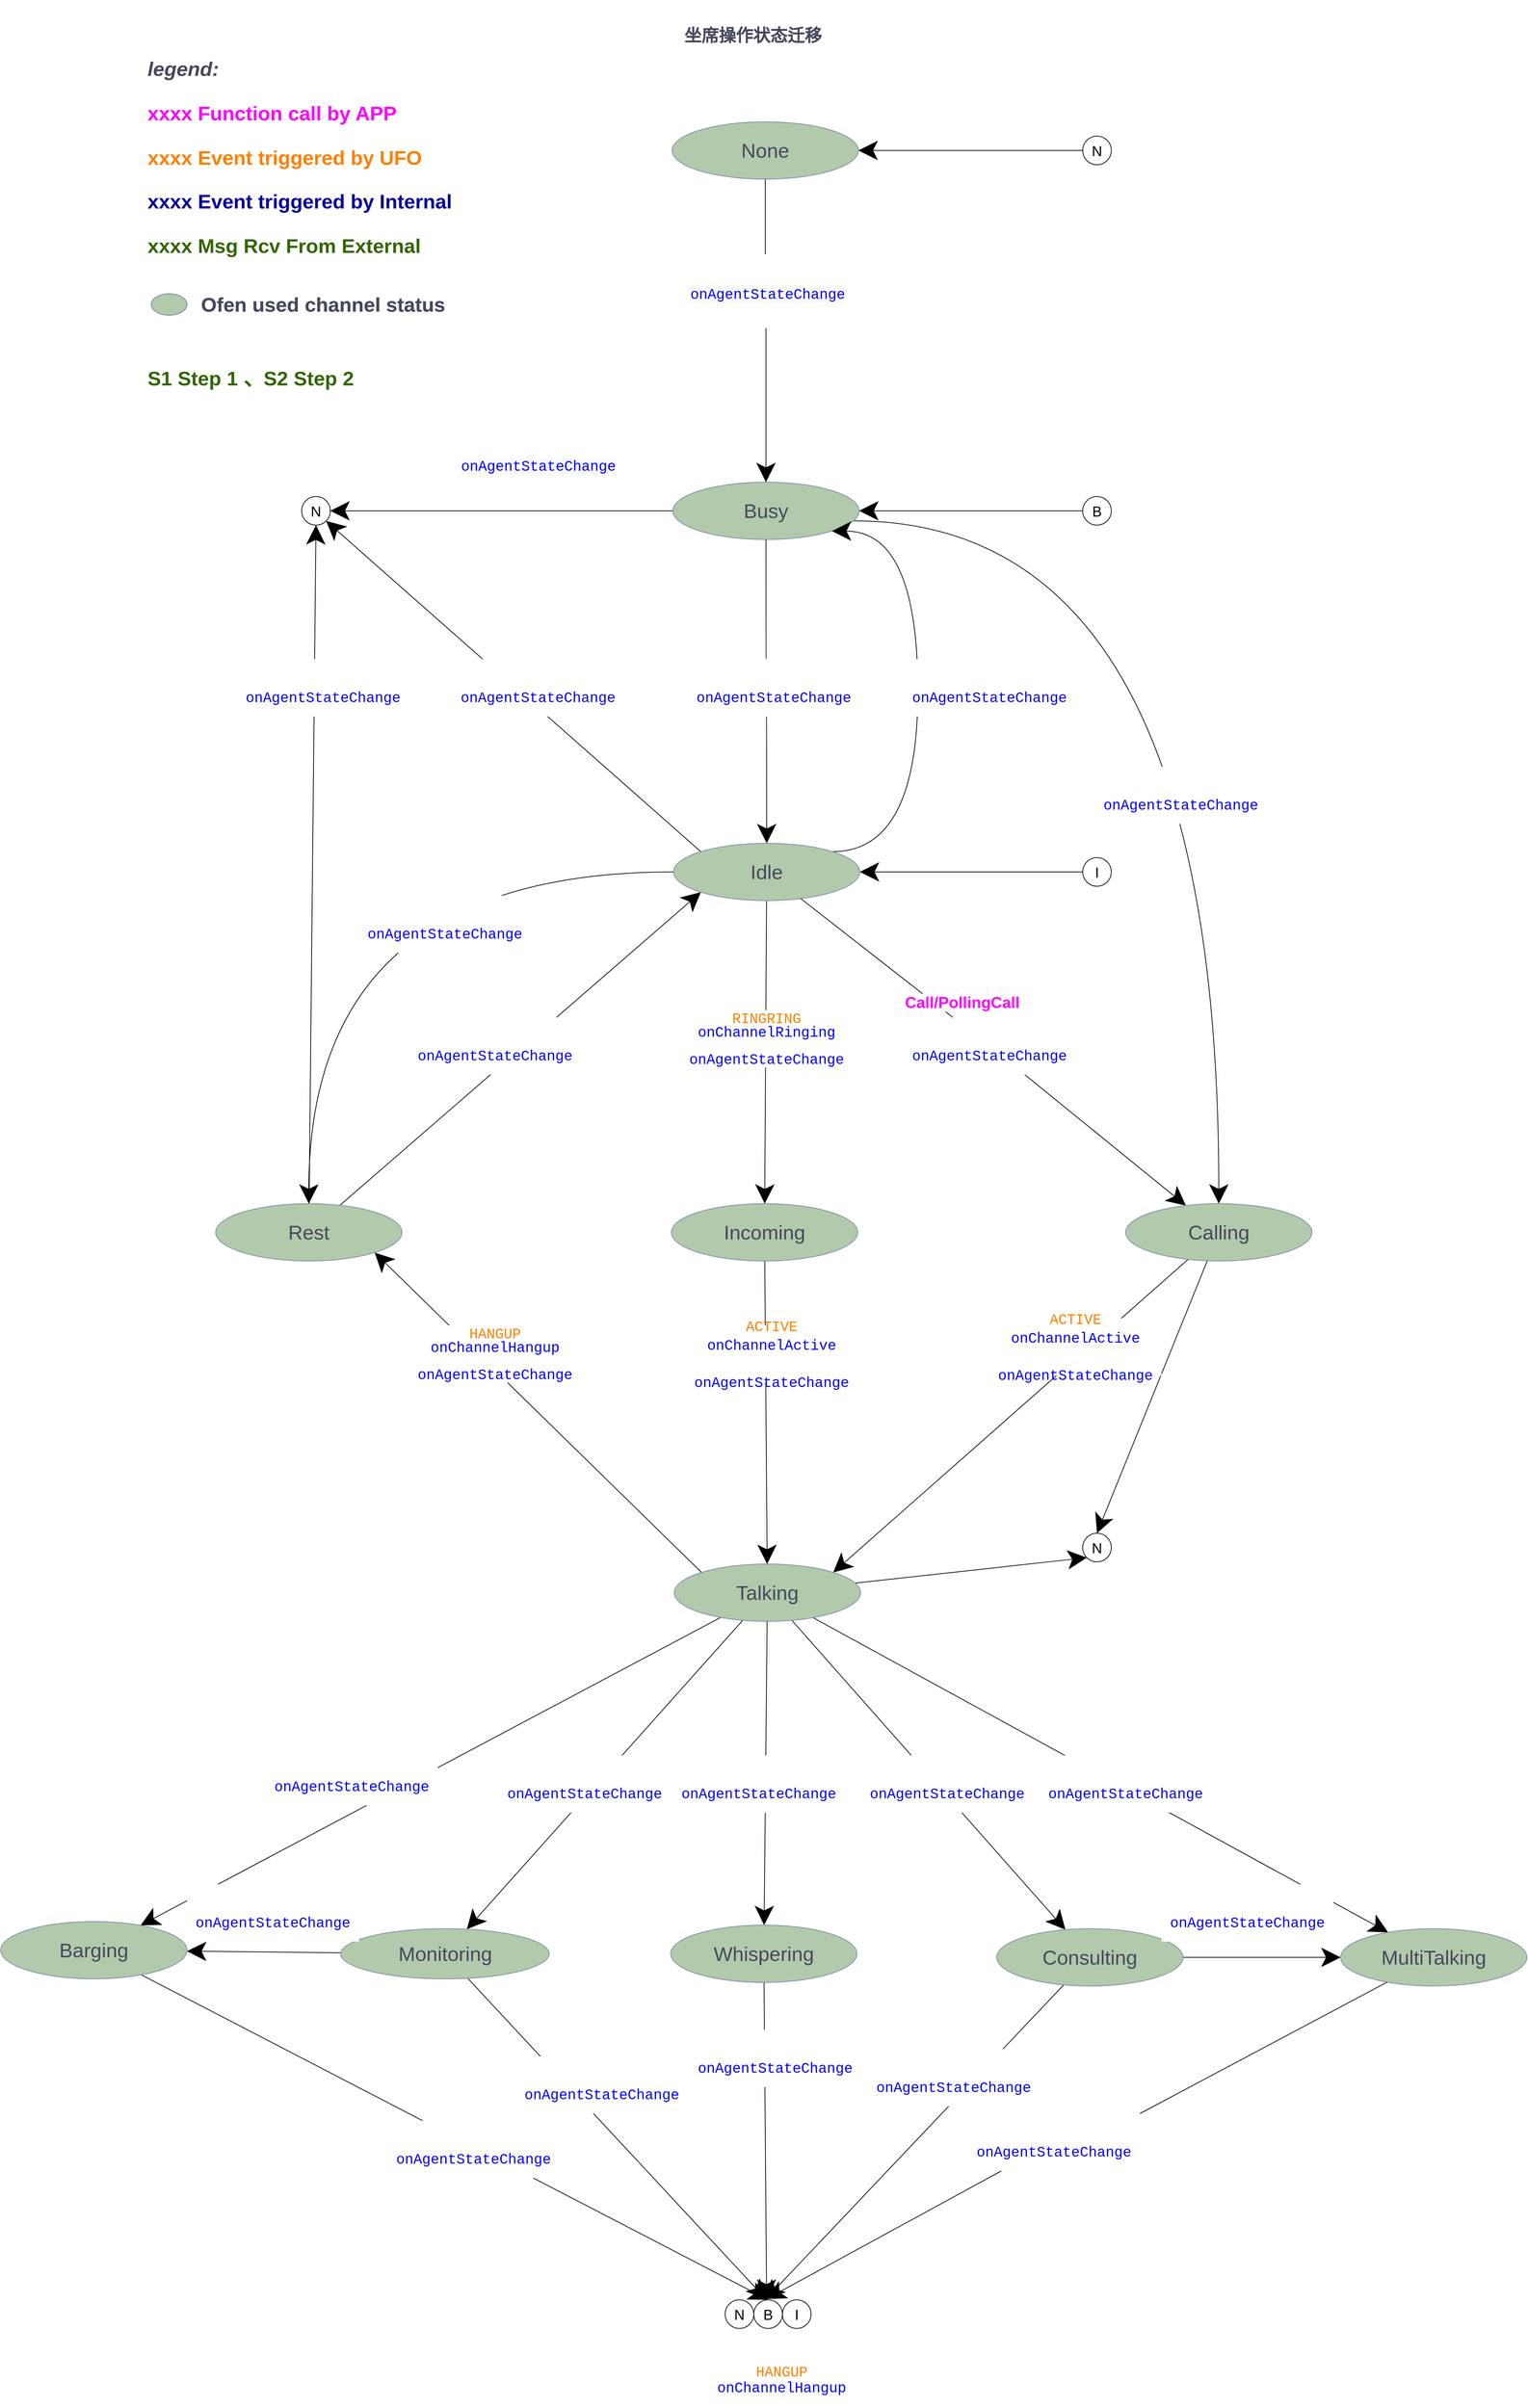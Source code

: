 <mxfile version="16.2.6" type="github">
  <diagram id="w_AIIrhfpoO35vBkycTq" name="第 1 页">
    <mxGraphModel dx="2858" dy="1023" grid="1" gridSize="10" guides="1" tooltips="1" connect="1" arrows="1" fold="1" page="1" pageScale="1" pageWidth="827" pageHeight="1169" math="0" shadow="0">
      <root>
        <mxCell id="0" />
        <mxCell id="1" parent="0" />
        <mxCell id="dQ7_-L5XWVC0MtfEueZ6-1" value="&lt;h1 style=&quot;font-size: 28px&quot;&gt;&lt;font style=&quot;font-size: 28px&quot;&gt;&lt;br&gt;&lt;/font&gt;&lt;/h1&gt;&lt;p style=&quot;font-size: 28px&quot;&gt;&lt;font style=&quot;font-size: 28px&quot;&gt;&lt;b&gt;&lt;i&gt;legend:&lt;/i&gt;&lt;/b&gt;&lt;/font&gt;&lt;/p&gt;&lt;p style=&quot;font-size: 28px&quot;&gt;&lt;font color=&quot;#ff00ff&quot; style=&quot;font-size: 28px&quot;&gt;&lt;b&gt;xxxx Function call by APP&lt;/b&gt;&lt;/font&gt;&lt;/p&gt;&lt;p style=&quot;font-size: 28px&quot;&gt;&lt;font style=&quot;font-size: 28px&quot;&gt;&lt;b style=&quot;color: rgb(255 , 128 , 0)&quot;&gt;xxxx Event triggered&amp;nbsp;by UFO&lt;/b&gt;&lt;font color=&quot;#ff00ff&quot; style=&quot;font-size: 28px&quot;&gt;&lt;b&gt;&lt;br&gt;&lt;/b&gt;&lt;/font&gt;&lt;/font&gt;&lt;/p&gt;&lt;p style=&quot;font-size: 28px&quot;&gt;&lt;b&gt;&lt;font style=&quot;font-size: 28px&quot;&gt;&lt;font color=&quot;#000099&quot; style=&quot;font-size: 28px&quot;&gt;xxxx Event triggered&amp;nbsp;by Internal&lt;/font&gt;&lt;font color=&quot;#ff00ff&quot; style=&quot;font-size: 28px&quot;&gt;&lt;br&gt;&lt;/font&gt;&lt;/font&gt;&lt;/b&gt;&lt;/p&gt;&lt;p style=&quot;font-size: 28px&quot;&gt;&lt;font color=&quot;#336600&quot; style=&quot;font-size: 28px&quot;&gt;&lt;b&gt;xxxx Msg Rcv From External&lt;/b&gt;&lt;/font&gt;&lt;/p&gt;&lt;p style=&quot;font-size: 28px&quot;&gt;&lt;font color=&quot;#336600&quot; style=&quot;font-size: 28px&quot;&gt;&lt;b&gt;&lt;br&gt;&lt;/b&gt;&lt;/font&gt;&lt;/p&gt;&lt;p style=&quot;font-size: 28px&quot;&gt;&lt;font color=&quot;#336600&quot; style=&quot;font-size: 28px&quot;&gt;&lt;b&gt;&lt;br&gt;&lt;/b&gt;&lt;/font&gt;&lt;/p&gt;&lt;p style=&quot;font-size: 28px&quot;&gt;&lt;font color=&quot;#336600&quot; style=&quot;font-size: 28px&quot;&gt;&lt;b&gt;S1 Step 1 、S2 Step 2&lt;/b&gt;&lt;/font&gt;&lt;/p&gt;&lt;p style=&quot;font-size: 28px&quot;&gt;&lt;font style=&quot;font-size: 28px&quot;&gt;&lt;br&gt;&lt;/font&gt;&lt;/p&gt;&lt;p style=&quot;font-size: 28px&quot;&gt;&lt;font color=&quot;#ff8000&quot; style=&quot;font-size: 28px&quot;&gt;&lt;br&gt;&lt;/font&gt;&lt;/p&gt;&lt;p style=&quot;font-size: 28px&quot;&gt;&lt;font color=&quot;#ff8000&quot; style=&quot;font-size: 28px&quot;&gt;&lt;br&gt;&lt;/font&gt;&lt;/p&gt;&lt;p style=&quot;font-size: 28px&quot;&gt;&lt;br&gt;&lt;/p&gt;" style="text;html=1;strokeColor=none;fillColor=none;spacing=5;spacingTop=-20;whiteSpace=wrap;overflow=hidden;rounded=0;fontColor=#46495D;" parent="1" vertex="1">
          <mxGeometry x="-500" y="20" width="661" height="560" as="geometry" />
        </mxCell>
        <mxCell id="dQ7_-L5XWVC0MtfEueZ6-2" value="&lt;font size=&quot;1&quot;&gt;&lt;b style=&quot;font-size: 28px&quot;&gt;Ofen used channel status&lt;/b&gt;&lt;/font&gt;" style="text;html=1;align=center;verticalAlign=middle;whiteSpace=wrap;rounded=0;strokeWidth=5;fontColor=#46495D;" parent="1" vertex="1">
          <mxGeometry x="-450" y="420" width="400" height="30" as="geometry" />
        </mxCell>
        <mxCell id="dQ7_-L5XWVC0MtfEueZ6-3" value="" style="ellipse;whiteSpace=wrap;html=1;fillColor=#B2C9AB;strokeColor=#788AA3;strokeWidth=1;fontColor=#46495D;" parent="1" vertex="1">
          <mxGeometry x="-490" y="420" width="50" height="30" as="geometry" />
        </mxCell>
        <mxCell id="zJMsMLb247lZ4SUorlam-60" style="edgeStyle=orthogonalEdgeStyle;curved=1;rounded=0;orthogonalLoop=1;jettySize=auto;html=1;endSize=24;" edge="1" parent="1" source="dQ7_-L5XWVC0MtfEueZ6-5" target="dQ7_-L5XWVC0MtfEueZ6-55">
          <mxGeometry relative="1" as="geometry" />
        </mxCell>
        <mxCell id="zJMsMLb247lZ4SUorlam-193" style="rounded=0;orthogonalLoop=1;jettySize=auto;html=1;fontColor=#FF8000;endSize=24;" edge="1" parent="1" source="dQ7_-L5XWVC0MtfEueZ6-5" target="zJMsMLb247lZ4SUorlam-194">
          <mxGeometry relative="1" as="geometry">
            <mxPoint x="-10" y="700" as="targetPoint" />
          </mxGeometry>
        </mxCell>
        <mxCell id="zJMsMLb247lZ4SUorlam-209" style="edgeStyle=orthogonalEdgeStyle;curved=1;rounded=0;orthogonalLoop=1;jettySize=auto;html=1;entryX=0.5;entryY=0;entryDx=0;entryDy=0;fontColor=#FF8000;endSize=24;exitX=0.97;exitY=0.675;exitDx=0;exitDy=0;exitPerimeter=0;" edge="1" parent="1" source="dQ7_-L5XWVC0MtfEueZ6-5" target="zJMsMLb247lZ4SUorlam-85">
          <mxGeometry relative="1" as="geometry">
            <mxPoint x="490" y="740" as="sourcePoint" />
          </mxGeometry>
        </mxCell>
        <mxCell id="dQ7_-L5XWVC0MtfEueZ6-5" value="&lt;span style=&quot;font-size: 28px&quot;&gt;Busy&lt;/span&gt;" style="ellipse;whiteSpace=wrap;html=1;fillColor=#B2C9AB;strokeColor=#788AA3;fontColor=#46495D;" parent="1" vertex="1">
          <mxGeometry x="238" y="683" width="260" height="80" as="geometry" />
        </mxCell>
        <mxCell id="dQ7_-L5XWVC0MtfEueZ6-19" value="&lt;h1&gt;坐席操作状态迁移&lt;/h1&gt;&lt;p style=&quot;font-size: 20px&quot;&gt;&lt;br&gt;&lt;/p&gt;&lt;p style=&quot;font-size: 20px&quot;&gt;&lt;br&gt;&lt;/p&gt;&lt;p&gt;&lt;font color=&quot;#ff8000&quot;&gt;&lt;br&gt;&lt;/font&gt;&lt;/p&gt;&lt;p&gt;&lt;font color=&quot;#ff8000&quot;&gt;&lt;br&gt;&lt;/font&gt;&lt;/p&gt;&lt;p&gt;&lt;br&gt;&lt;/p&gt;" style="text;html=1;strokeColor=none;fillColor=none;spacing=5;spacingTop=-20;whiteSpace=wrap;overflow=hidden;rounded=0;fontColor=#46495D;" parent="1" vertex="1">
          <mxGeometry x="249" y="40" width="250" height="60" as="geometry" />
        </mxCell>
        <mxCell id="dQ7_-L5XWVC0MtfEueZ6-20" value="&lt;font size=&quot;1&quot;&gt;&lt;b style=&quot;font-size: 28px&quot;&gt;Ofen used channel status&lt;/b&gt;&lt;/font&gt;" style="text;html=1;align=center;verticalAlign=middle;whiteSpace=wrap;rounded=0;strokeWidth=5;fontColor=#46495D;" parent="1" vertex="1">
          <mxGeometry x="-450" y="420" width="400" height="30" as="geometry" />
        </mxCell>
        <mxCell id="dQ7_-L5XWVC0MtfEueZ6-21" value="" style="ellipse;whiteSpace=wrap;html=1;fillColor=#B2C9AB;strokeColor=#788AA3;strokeWidth=1;fontColor=#46495D;" parent="1" vertex="1">
          <mxGeometry x="-490" y="420" width="50" height="30" as="geometry" />
        </mxCell>
        <mxCell id="zJMsMLb247lZ4SUorlam-61" style="edgeStyle=orthogonalEdgeStyle;curved=1;rounded=0;orthogonalLoop=1;jettySize=auto;html=1;endSize=24;" edge="1" parent="1" source="dQ7_-L5XWVC0MtfEueZ6-55" target="dQ7_-L5XWVC0MtfEueZ6-64">
          <mxGeometry relative="1" as="geometry" />
        </mxCell>
        <mxCell id="zJMsMLb247lZ4SUorlam-86" value="" style="edgeStyle=none;rounded=0;orthogonalLoop=1;jettySize=auto;html=1;fontColor=#FF8000;endSize=24;startArrow=none;" edge="1" parent="1" source="zJMsMLb247lZ4SUorlam-160" target="zJMsMLb247lZ4SUorlam-85">
          <mxGeometry relative="1" as="geometry" />
        </mxCell>
        <mxCell id="zJMsMLb247lZ4SUorlam-90" value="" style="edgeStyle=none;rounded=0;orthogonalLoop=1;jettySize=auto;html=1;fontColor=#FF8000;endSize=24;" edge="1" parent="1" source="dQ7_-L5XWVC0MtfEueZ6-55" target="zJMsMLb247lZ4SUorlam-89">
          <mxGeometry relative="1" as="geometry" />
        </mxCell>
        <mxCell id="zJMsMLb247lZ4SUorlam-197" style="rounded=0;orthogonalLoop=1;jettySize=auto;html=1;fontColor=#FF8000;endSize=24;exitX=0;exitY=0;exitDx=0;exitDy=0;entryX=1;entryY=1;entryDx=0;entryDy=0;" edge="1" parent="1" source="dQ7_-L5XWVC0MtfEueZ6-55" target="zJMsMLb247lZ4SUorlam-194">
          <mxGeometry relative="1" as="geometry">
            <mxPoint x="180" y="970" as="targetPoint" />
          </mxGeometry>
        </mxCell>
        <mxCell id="zJMsMLb247lZ4SUorlam-207" style="edgeStyle=orthogonalEdgeStyle;rounded=0;orthogonalLoop=1;jettySize=auto;html=1;entryX=1;entryY=1;entryDx=0;entryDy=0;fontColor=#FF8000;endSize=24;curved=1;exitX=1;exitY=0;exitDx=0;exitDy=0;" edge="1" parent="1" source="dQ7_-L5XWVC0MtfEueZ6-55" target="dQ7_-L5XWVC0MtfEueZ6-5">
          <mxGeometry relative="1" as="geometry">
            <Array as="points">
              <mxPoint x="580" y="1199" />
              <mxPoint x="580" y="751" />
            </Array>
          </mxGeometry>
        </mxCell>
        <mxCell id="dQ7_-L5XWVC0MtfEueZ6-55" value="&lt;span style=&quot;font-size: 28px&quot;&gt;Idle&lt;/span&gt;" style="ellipse;whiteSpace=wrap;html=1;fillColor=#B2C9AB;strokeColor=#788AA3;fontColor=#46495D;" parent="1" vertex="1">
          <mxGeometry x="239" y="1187" width="260" height="80" as="geometry" />
        </mxCell>
        <mxCell id="zJMsMLb247lZ4SUorlam-55" style="rounded=0;orthogonalLoop=1;jettySize=auto;html=1;entryX=0;entryY=1;entryDx=0;entryDy=0;endSize=24;" edge="1" parent="1" source="dQ7_-L5XWVC0MtfEueZ6-64" target="dQ7_-L5XWVC0MtfEueZ6-55">
          <mxGeometry relative="1" as="geometry" />
        </mxCell>
        <mxCell id="zJMsMLb247lZ4SUorlam-198" style="edgeStyle=none;rounded=0;orthogonalLoop=1;jettySize=auto;html=1;entryX=0.5;entryY=1;entryDx=0;entryDy=0;fontColor=#FF8000;endSize=24;" edge="1" parent="1" source="dQ7_-L5XWVC0MtfEueZ6-64" target="zJMsMLb247lZ4SUorlam-194">
          <mxGeometry relative="1" as="geometry" />
        </mxCell>
        <mxCell id="dQ7_-L5XWVC0MtfEueZ6-64" value="&lt;span style=&quot;font-size: 28px&quot;&gt;Rest&lt;/span&gt;" style="ellipse;whiteSpace=wrap;html=1;fillColor=#B2C9AB;strokeColor=#788AA3;fontColor=#46495D;" parent="1" vertex="1">
          <mxGeometry x="-400" y="1690" width="260" height="80" as="geometry" />
        </mxCell>
        <mxCell id="zJMsMLb247lZ4SUorlam-48" style="edgeStyle=orthogonalEdgeStyle;rounded=0;orthogonalLoop=1;jettySize=auto;html=1;entryX=0.5;entryY=0;entryDx=0;entryDy=0;endSize=24;" edge="1" parent="1" source="zJMsMLb247lZ4SUorlam-47" target="dQ7_-L5XWVC0MtfEueZ6-5">
          <mxGeometry relative="1" as="geometry" />
        </mxCell>
        <mxCell id="zJMsMLb247lZ4SUorlam-47" value="&lt;span style=&quot;font-size: 28px&quot;&gt;None&lt;/span&gt;" style="ellipse;whiteSpace=wrap;html=1;fillColor=#B2C9AB;strokeColor=#788AA3;fontColor=#46495D;" vertex="1" parent="1">
          <mxGeometry x="237" y="180" width="260" height="80" as="geometry" />
        </mxCell>
        <mxCell id="zJMsMLb247lZ4SUorlam-82" style="edgeStyle=none;rounded=0;orthogonalLoop=1;jettySize=auto;html=1;entryX=1;entryY=1;entryDx=0;entryDy=0;fontColor=#FF8000;endSize=24;exitX=0;exitY=0;exitDx=0;exitDy=0;" edge="1" parent="1" source="zJMsMLb247lZ4SUorlam-68" target="dQ7_-L5XWVC0MtfEueZ6-64">
          <mxGeometry relative="1" as="geometry" />
        </mxCell>
        <mxCell id="zJMsMLb247lZ4SUorlam-94" value="" style="edgeStyle=none;rounded=0;orthogonalLoop=1;jettySize=auto;html=1;fontColor=#FF8000;endSize=24;" edge="1" parent="1" source="zJMsMLb247lZ4SUorlam-68" target="zJMsMLb247lZ4SUorlam-93">
          <mxGeometry relative="1" as="geometry" />
        </mxCell>
        <mxCell id="zJMsMLb247lZ4SUorlam-99" value="" style="rounded=0;orthogonalLoop=1;jettySize=auto;html=1;fontColor=#FF8000;endSize=24;" edge="1" parent="1" source="zJMsMLb247lZ4SUorlam-68" target="zJMsMLb247lZ4SUorlam-98">
          <mxGeometry relative="1" as="geometry" />
        </mxCell>
        <mxCell id="zJMsMLb247lZ4SUorlam-102" value="" style="rounded=0;orthogonalLoop=1;jettySize=auto;html=1;fontColor=#FF8000;endSize=24;" edge="1" parent="1" source="zJMsMLb247lZ4SUorlam-68" target="zJMsMLb247lZ4SUorlam-101">
          <mxGeometry relative="1" as="geometry" />
        </mxCell>
        <mxCell id="zJMsMLb247lZ4SUorlam-109" value="" style="rounded=0;orthogonalLoop=1;jettySize=auto;html=1;fontColor=#FF8000;endSize=24;" edge="1" parent="1" source="zJMsMLb247lZ4SUorlam-68" target="zJMsMLb247lZ4SUorlam-108">
          <mxGeometry relative="1" as="geometry" />
        </mxCell>
        <mxCell id="zJMsMLb247lZ4SUorlam-115" value="" style="edgeStyle=none;rounded=0;orthogonalLoop=1;jettySize=auto;html=1;fontColor=#FF8000;endSize=24;" edge="1" parent="1" source="zJMsMLb247lZ4SUorlam-68" target="zJMsMLb247lZ4SUorlam-114">
          <mxGeometry relative="1" as="geometry" />
        </mxCell>
        <mxCell id="zJMsMLb247lZ4SUorlam-206" style="edgeStyle=none;rounded=0;orthogonalLoop=1;jettySize=auto;html=1;entryX=0;entryY=1;entryDx=0;entryDy=0;fontColor=#FF8000;endSize=24;" edge="1" parent="1" source="zJMsMLb247lZ4SUorlam-68" target="zJMsMLb247lZ4SUorlam-189">
          <mxGeometry relative="1" as="geometry" />
        </mxCell>
        <mxCell id="zJMsMLb247lZ4SUorlam-68" value="&lt;span style=&quot;font-size: 28px&quot;&gt;Talking&lt;/span&gt;" style="ellipse;whiteSpace=wrap;html=1;fillColor=#B2C9AB;strokeColor=#788AA3;fontColor=#46495D;" vertex="1" parent="1">
          <mxGeometry x="240" y="2193" width="260" height="80" as="geometry" />
        </mxCell>
        <mxCell id="zJMsMLb247lZ4SUorlam-87" style="edgeStyle=none;rounded=0;orthogonalLoop=1;jettySize=auto;html=1;entryX=1;entryY=0;entryDx=0;entryDy=0;fontColor=#FF8000;endSize=24;" edge="1" parent="1" source="zJMsMLb247lZ4SUorlam-85" target="zJMsMLb247lZ4SUorlam-68">
          <mxGeometry relative="1" as="geometry" />
        </mxCell>
        <mxCell id="zJMsMLb247lZ4SUorlam-200" style="edgeStyle=none;rounded=0;orthogonalLoop=1;jettySize=auto;html=1;entryX=0.5;entryY=0;entryDx=0;entryDy=0;fontColor=#FF8000;endSize=24;" edge="1" parent="1" source="zJMsMLb247lZ4SUorlam-85" target="zJMsMLb247lZ4SUorlam-189">
          <mxGeometry relative="1" as="geometry" />
        </mxCell>
        <mxCell id="zJMsMLb247lZ4SUorlam-85" value="&lt;span style=&quot;font-size: 28px&quot;&gt;Calling&lt;/span&gt;" style="ellipse;whiteSpace=wrap;html=1;fillColor=#B2C9AB;strokeColor=#788AA3;fontColor=#46495D;" vertex="1" parent="1">
          <mxGeometry x="870" y="1690" width="260" height="80" as="geometry" />
        </mxCell>
        <mxCell id="zJMsMLb247lZ4SUorlam-91" style="edgeStyle=none;rounded=0;orthogonalLoop=1;jettySize=auto;html=1;fontColor=#FF8000;endSize=24;" edge="1" parent="1" source="zJMsMLb247lZ4SUorlam-89" target="zJMsMLb247lZ4SUorlam-68">
          <mxGeometry relative="1" as="geometry" />
        </mxCell>
        <mxCell id="zJMsMLb247lZ4SUorlam-89" value="&lt;span style=&quot;font-size: 28px&quot;&gt;Incoming&lt;/span&gt;" style="ellipse;whiteSpace=wrap;html=1;fillColor=#B2C9AB;strokeColor=#788AA3;fontColor=#46495D;" vertex="1" parent="1">
          <mxGeometry x="236" y="1690" width="260" height="80" as="geometry" />
        </mxCell>
        <mxCell id="zJMsMLb247lZ4SUorlam-127" style="edgeStyle=none;rounded=0;orthogonalLoop=1;jettySize=auto;html=1;entryX=0.405;entryY=-0.009;entryDx=0;entryDy=0;fontColor=#FF8000;endSize=24;entryPerimeter=0;" edge="1" parent="1" source="zJMsMLb247lZ4SUorlam-93" target="zJMsMLb247lZ4SUorlam-116">
          <mxGeometry relative="1" as="geometry" />
        </mxCell>
        <mxCell id="zJMsMLb247lZ4SUorlam-148" style="edgeStyle=none;rounded=0;orthogonalLoop=1;jettySize=auto;html=1;entryX=0;entryY=0.5;entryDx=0;entryDy=0;fontColor=#FF8000;endSize=24;" edge="1" parent="1" source="zJMsMLb247lZ4SUorlam-93" target="zJMsMLb247lZ4SUorlam-114">
          <mxGeometry relative="1" as="geometry" />
        </mxCell>
        <mxCell id="zJMsMLb247lZ4SUorlam-93" value="&lt;span style=&quot;font-size: 28px&quot;&gt;Consulting&lt;/span&gt;" style="ellipse;whiteSpace=wrap;html=1;fillColor=#B2C9AB;strokeColor=#788AA3;fontColor=#46495D;" vertex="1" parent="1">
          <mxGeometry x="690" y="2702" width="260" height="80" as="geometry" />
        </mxCell>
        <mxCell id="zJMsMLb247lZ4SUorlam-103" style="edgeStyle=none;rounded=0;orthogonalLoop=1;jettySize=auto;html=1;fontColor=#FF8000;endSize=24;" edge="1" parent="1" source="zJMsMLb247lZ4SUorlam-98" target="zJMsMLb247lZ4SUorlam-101">
          <mxGeometry relative="1" as="geometry" />
        </mxCell>
        <mxCell id="zJMsMLb247lZ4SUorlam-126" style="edgeStyle=none;rounded=0;orthogonalLoop=1;jettySize=auto;html=1;entryX=0.424;entryY=-0.027;entryDx=0;entryDy=0;fontColor=#FF8000;endSize=24;entryPerimeter=0;" edge="1" parent="1" source="zJMsMLb247lZ4SUorlam-98" target="zJMsMLb247lZ4SUorlam-116">
          <mxGeometry relative="1" as="geometry" />
        </mxCell>
        <mxCell id="zJMsMLb247lZ4SUorlam-98" value="&lt;span style=&quot;font-size: 28px&quot;&gt;Monitoring&lt;/span&gt;" style="ellipse;whiteSpace=wrap;html=1;fillColor=#B2C9AB;strokeColor=#788AA3;fontColor=#46495D;" vertex="1" parent="1">
          <mxGeometry x="-225.5" y="2702" width="291" height="70" as="geometry" />
        </mxCell>
        <mxCell id="zJMsMLb247lZ4SUorlam-145" style="edgeStyle=none;rounded=0;orthogonalLoop=1;jettySize=auto;html=1;entryX=0.5;entryY=0;entryDx=0;entryDy=0;fontColor=#FF8000;endSize=24;" edge="1" parent="1" source="zJMsMLb247lZ4SUorlam-101" target="zJMsMLb247lZ4SUorlam-116">
          <mxGeometry relative="1" as="geometry" />
        </mxCell>
        <mxCell id="zJMsMLb247lZ4SUorlam-101" value="&lt;span style=&quot;font-size: 28px&quot;&gt;Barging&lt;/span&gt;" style="ellipse;whiteSpace=wrap;html=1;fillColor=#B2C9AB;strokeColor=#788AA3;fontColor=#46495D;" vertex="1" parent="1">
          <mxGeometry x="-700" y="2692" width="260" height="80" as="geometry" />
        </mxCell>
        <mxCell id="zJMsMLb247lZ4SUorlam-105" value="&lt;span style=&quot;font-family: &amp;#34;consolas&amp;#34; , &amp;#34;courier new&amp;#34; , monospace&quot;&gt;HANGUP&lt;/span&gt;&lt;span style=&quot;font-family: &amp;#34;consolas&amp;#34; , &amp;#34;courier new&amp;#34; , monospace&quot;&gt;&lt;br&gt;&lt;/span&gt;&lt;div style=&quot;font-family: &amp;#34;consolas&amp;#34; , &amp;#34;courier new&amp;#34; , monospace ; line-height: 19px ; font-size: 20px&quot;&gt;&lt;font style=&quot;font-size: 20px&quot; color=&quot;#0000ff&quot;&gt;onChannelHangup&lt;/font&gt;&lt;/div&gt;" style="rounded=0;whiteSpace=wrap;html=1;labelBackgroundColor=none;fontSize=20;fontColor=#FF8000;fillColor=#FFFFFF;gradientColor=none;strokeColor=none;" vertex="1" parent="1">
          <mxGeometry x="270" y="3290" width="240" height="80" as="geometry" />
        </mxCell>
        <mxCell id="zJMsMLb247lZ4SUorlam-147" style="edgeStyle=none;rounded=0;orthogonalLoop=1;jettySize=auto;html=1;entryX=0.448;entryY=-0.034;entryDx=0;entryDy=0;fontColor=#FF8000;endSize=24;entryPerimeter=0;" edge="1" parent="1" source="zJMsMLb247lZ4SUorlam-108" target="zJMsMLb247lZ4SUorlam-116">
          <mxGeometry relative="1" as="geometry" />
        </mxCell>
        <mxCell id="zJMsMLb247lZ4SUorlam-108" value="&lt;span style=&quot;font-size: 28px&quot;&gt;Whispering&lt;/span&gt;" style="ellipse;whiteSpace=wrap;html=1;fillColor=#B2C9AB;strokeColor=#788AA3;fontColor=#46495D;" vertex="1" parent="1">
          <mxGeometry x="235" y="2697" width="260" height="80" as="geometry" />
        </mxCell>
        <mxCell id="zJMsMLb247lZ4SUorlam-113" style="edgeStyle=none;rounded=0;orthogonalLoop=1;jettySize=auto;html=1;exitX=0.5;exitY=0;exitDx=0;exitDy=0;fontColor=#FF8000;endSize=24;" edge="1" parent="1">
          <mxGeometry relative="1" as="geometry">
            <mxPoint x="950" y="1510" as="sourcePoint" />
            <mxPoint x="950" y="1510" as="targetPoint" />
          </mxGeometry>
        </mxCell>
        <mxCell id="zJMsMLb247lZ4SUorlam-146" style="edgeStyle=none;rounded=0;orthogonalLoop=1;jettySize=auto;html=1;entryX=0.442;entryY=-0.027;entryDx=0;entryDy=0;fontColor=#FF8000;endSize=24;startArrow=none;entryPerimeter=0;" edge="1" parent="1" source="zJMsMLb247lZ4SUorlam-171" target="zJMsMLb247lZ4SUorlam-116">
          <mxGeometry relative="1" as="geometry" />
        </mxCell>
        <mxCell id="zJMsMLb247lZ4SUorlam-114" value="&lt;span style=&quot;font-size: 28px&quot;&gt;MultiTalking&lt;/span&gt;" style="ellipse;whiteSpace=wrap;html=1;fillColor=#B2C9AB;strokeColor=#788AA3;fontColor=#46495D;" vertex="1" parent="1">
          <mxGeometry x="1170" y="2702" width="260" height="80" as="geometry" />
        </mxCell>
        <mxCell id="zJMsMLb247lZ4SUorlam-116" value="&lt;font style=&quot;font-size: 20px&quot;&gt;B&lt;/font&gt;" style="ellipse;whiteSpace=wrap;html=1;aspect=fixed;rounded=1;labelBackgroundColor=none;fontSize=20;fontColor=#000000;strokeColor=default;fillColor=#FFFFFF;gradientColor=none;" vertex="1" parent="1">
          <mxGeometry x="351" y="3220" width="40" height="40" as="geometry" />
        </mxCell>
        <mxCell id="zJMsMLb247lZ4SUorlam-129" style="edgeStyle=none;rounded=0;orthogonalLoop=1;jettySize=auto;html=1;fontColor=#FF8000;endSize=24;" edge="1" parent="1" source="zJMsMLb247lZ4SUorlam-128" target="dQ7_-L5XWVC0MtfEueZ6-5">
          <mxGeometry relative="1" as="geometry" />
        </mxCell>
        <mxCell id="zJMsMLb247lZ4SUorlam-128" value="&lt;font style=&quot;font-size: 20px&quot;&gt;B&lt;/font&gt;" style="ellipse;whiteSpace=wrap;html=1;aspect=fixed;rounded=1;labelBackgroundColor=none;fontSize=20;fontColor=#000000;strokeColor=default;fillColor=#FFFFFF;gradientColor=none;" vertex="1" parent="1">
          <mxGeometry x="810" y="703" width="40" height="40" as="geometry" />
        </mxCell>
        <mxCell id="zJMsMLb247lZ4SUorlam-131" style="edgeStyle=none;rounded=0;orthogonalLoop=1;jettySize=auto;html=1;fontColor=#FF8000;endSize=24;" edge="1" parent="1" source="zJMsMLb247lZ4SUorlam-130" target="dQ7_-L5XWVC0MtfEueZ6-55">
          <mxGeometry relative="1" as="geometry" />
        </mxCell>
        <mxCell id="zJMsMLb247lZ4SUorlam-130" value="&lt;font style=&quot;font-size: 20px&quot;&gt;I&lt;/font&gt;" style="ellipse;whiteSpace=wrap;html=1;aspect=fixed;rounded=1;labelBackgroundColor=none;fontSize=20;fontColor=#000000;strokeColor=default;fillColor=#FFFFFF;gradientColor=none;" vertex="1" parent="1">
          <mxGeometry x="810" y="1207" width="40" height="40" as="geometry" />
        </mxCell>
        <mxCell id="zJMsMLb247lZ4SUorlam-152" value="&lt;div style=&quot;font-family: &amp;#34;consolas&amp;#34; , &amp;#34;courier new&amp;#34; , monospace ; line-height: 19px ; font-size: 20px&quot;&gt;HANGUP&lt;br&gt;&lt;div style=&quot;line-height: 19px&quot;&gt;&lt;font color=&quot;#0000ff&quot;&gt;onChannelHangup&lt;/font&gt;&lt;/div&gt;&lt;div style=&quot;line-height: 19px&quot;&gt;&lt;font color=&quot;#0000ff&quot;&gt;&lt;br&gt;&lt;/font&gt;&lt;/div&gt;&lt;div style=&quot;line-height: 19px&quot;&gt;&lt;span style=&quot;color: rgb(0 , 0 , 255)&quot;&gt;onAgentStateChange&lt;/span&gt;&lt;font color=&quot;#0000ff&quot;&gt;&lt;br&gt;&lt;/font&gt;&lt;/div&gt;&lt;/div&gt;" style="rounded=0;whiteSpace=wrap;html=1;labelBackgroundColor=none;fontSize=20;fontColor=#FF8000;fillColor=#FFFFFF;gradientColor=none;strokeColor=none;" vertex="1" parent="1">
          <mxGeometry x="-130" y="1860" width="240" height="80" as="geometry" />
        </mxCell>
        <mxCell id="zJMsMLb247lZ4SUorlam-153" value="&lt;div style=&quot;font-family: &amp;#34;consolas&amp;#34; , &amp;#34;courier new&amp;#34; , monospace ; line-height: 19px ; font-size: 20px&quot;&gt;&lt;font color=&quot;#ff8000&quot;&gt;RINGRING&lt;/font&gt;&lt;/div&gt;&lt;div style=&quot;font-family: &amp;#34;consolas&amp;#34; , &amp;#34;courier new&amp;#34; , monospace ; line-height: 19px ; font-size: 20px&quot;&gt;onChannelRinging&lt;/div&gt;&lt;div style=&quot;font-family: &amp;#34;consolas&amp;#34; , &amp;#34;courier new&amp;#34; , monospace ; line-height: 19px ; font-size: 20px&quot;&gt;&lt;br&gt;&lt;/div&gt;&lt;div style=&quot;font-family: &amp;#34;consolas&amp;#34; , &amp;#34;courier new&amp;#34; , monospace ; line-height: 19px ; font-size: 20px&quot;&gt;onAgentStateChange&lt;br&gt;&lt;/div&gt;" style="rounded=0;whiteSpace=wrap;html=1;labelBackgroundColor=none;fontSize=20;fontColor=#0000FF;fillColor=#FFFFFF;gradientColor=none;strokeColor=none;" vertex="1" parent="1">
          <mxGeometry x="249" y="1420" width="240" height="80" as="geometry" />
        </mxCell>
        <mxCell id="zJMsMLb247lZ4SUorlam-157" value="&lt;div style=&quot;font-family: &amp;#34;consolas&amp;#34; , &amp;#34;courier new&amp;#34; , monospace ; line-height: 19px ; font-size: 28px&quot;&gt;&lt;div style=&quot;font-family: &amp;#34;consolas&amp;#34; , &amp;#34;courier new&amp;#34; , monospace ; line-height: 19px&quot;&gt;&lt;h1 class=&quot;topictitle1&quot;&gt;&lt;span style=&quot;background-color: rgb(248 , 249 , 250) ; color: rgb(0 , 0 , 255) ; font-size: 20px ; font-weight: 400&quot;&gt;onAgentStateChange&lt;/span&gt;&lt;br&gt;&lt;/h1&gt;&lt;/div&gt;&lt;/div&gt;" style="edgeLabel;html=1;align=center;verticalAlign=middle;resizable=0;points=[];fontSize=15;fontColor=#CC00CC;labelBackgroundColor=default;fontStyle=1;" vertex="1" connectable="0" parent="1">
          <mxGeometry x="50" y="210" as="geometry">
            <mxPoint x="320" y="206" as="offset" />
          </mxGeometry>
        </mxCell>
        <mxCell id="zJMsMLb247lZ4SUorlam-158" value="&lt;span style=&quot;font-family: &amp;#34;consolas&amp;#34; , &amp;#34;courier new&amp;#34; , monospace&quot;&gt;&lt;br&gt;&lt;/span&gt;&lt;span style=&quot;color: rgb(0 , 0 , 255) ; font-family: &amp;#34;consolas&amp;#34; , &amp;#34;courier new&amp;#34; , monospace&quot;&gt;onAgentStateChange&lt;/span&gt;&lt;span style=&quot;color: rgb(0 , 0 , 255) ; font-family: &amp;#34;consolas&amp;#34; , &amp;#34;courier new&amp;#34; , monospace&quot;&gt;&lt;br&gt;&lt;/span&gt;" style="rounded=0;whiteSpace=wrap;html=1;labelBackgroundColor=none;fontSize=20;fontColor=#FF8000;fillColor=#FFFFFF;gradientColor=none;strokeColor=none;" vertex="1" parent="1">
          <mxGeometry x="259" y="930" width="240" height="80" as="geometry" />
        </mxCell>
        <mxCell id="zJMsMLb247lZ4SUorlam-160" value="&lt;span style=&quot;font-family: &amp;#34;consolas&amp;#34; , &amp;#34;courier new&amp;#34; , monospace&quot;&gt;&lt;br&gt;&lt;/span&gt;&lt;span style=&quot;color: rgb(0 , 0 , 255) ; font-family: &amp;#34;consolas&amp;#34; , &amp;#34;courier new&amp;#34; , monospace&quot;&gt;onAgentStateChange&lt;/span&gt;&lt;span style=&quot;color: rgb(0 , 0 , 255) ; font-family: &amp;#34;consolas&amp;#34; , &amp;#34;courier new&amp;#34; , monospace&quot;&gt;&lt;br&gt;&lt;/span&gt;" style="rounded=0;whiteSpace=wrap;html=1;labelBackgroundColor=none;fontSize=20;fontColor=#FF8000;fillColor=#FFFFFF;gradientColor=none;strokeColor=none;" vertex="1" parent="1">
          <mxGeometry x="560" y="1430" width="240" height="80" as="geometry" />
        </mxCell>
        <mxCell id="zJMsMLb247lZ4SUorlam-161" value="" style="edgeStyle=none;rounded=0;orthogonalLoop=1;jettySize=auto;html=1;fontColor=#FF8000;endSize=24;endArrow=none;" edge="1" parent="1" source="dQ7_-L5XWVC0MtfEueZ6-55" target="zJMsMLb247lZ4SUorlam-160">
          <mxGeometry relative="1" as="geometry">
            <mxPoint x="420.702" y="1246.701" as="sourcePoint" />
            <mxPoint x="978.437" y="1643.281" as="targetPoint" />
          </mxGeometry>
        </mxCell>
        <mxCell id="zJMsMLb247lZ4SUorlam-88" value="&lt;span style=&quot;font-family: &amp;#34;consolas&amp;#34; , &amp;#34;courier new&amp;#34; , monospace&quot;&gt;ACTIVE&lt;/span&gt;&lt;span style=&quot;font-family: &amp;#34;consolas&amp;#34; , &amp;#34;courier new&amp;#34; , monospace&quot;&gt;&lt;br&gt;&lt;/span&gt;&lt;span style=&quot;color: rgb(0 , 0 , 255) ; font-family: &amp;#34;consolas&amp;#34; , &amp;#34;courier new&amp;#34; , monospace&quot;&gt;onChannel&lt;/span&gt;&lt;span style=&quot;color: rgb(0 , 0 , 255) ; font-family: &amp;#34;consolas&amp;#34; , &amp;#34;courier new&amp;#34; , monospace&quot;&gt;Active&lt;br&gt;&lt;/span&gt;&lt;span style=&quot;color: rgb(0 , 0 , 255) ; font-family: &amp;#34;consolas&amp;#34; , &amp;#34;courier new&amp;#34; , monospace&quot;&gt;&lt;br&gt;&lt;/span&gt;&lt;span style=&quot;color: rgb(0 , 0 , 255) ; font-family: &amp;#34;consolas&amp;#34; , &amp;#34;courier new&amp;#34; , monospace&quot;&gt;onAgentStateChange&lt;/span&gt;&lt;span style=&quot;color: rgb(0 , 0 , 255) ; font-family: &amp;#34;consolas&amp;#34; , &amp;#34;courier new&amp;#34; , monospace&quot;&gt;&lt;br&gt;&lt;/span&gt;" style="rounded=0;whiteSpace=wrap;html=1;labelBackgroundColor=none;fontSize=20;fontColor=#FF8000;fillColor=#FFFFFF;gradientColor=none;strokeColor=none;" vertex="1" parent="1">
          <mxGeometry x="256" y="1860" width="240" height="80" as="geometry" />
        </mxCell>
        <mxCell id="zJMsMLb247lZ4SUorlam-151" value="&lt;span style=&quot;font-family: &amp;#34;consolas&amp;#34; , &amp;#34;courier new&amp;#34; , monospace&quot;&gt;ACTIVE&lt;/span&gt;&lt;span style=&quot;font-family: &amp;#34;consolas&amp;#34; , &amp;#34;courier new&amp;#34; , monospace&quot;&gt;&lt;br&gt;&lt;/span&gt;&lt;span style=&quot;color: rgb(0 , 0 , 255) ; font-family: &amp;#34;consolas&amp;#34; , &amp;#34;courier new&amp;#34; , monospace&quot;&gt;onChannel&lt;/span&gt;&lt;span style=&quot;color: rgb(0 , 0 , 255) ; font-family: &amp;#34;consolas&amp;#34; , &amp;#34;courier new&amp;#34; , monospace&quot;&gt;Active&lt;br&gt;&lt;br&gt;&lt;/span&gt;&lt;span style=&quot;color: rgb(0 , 0 , 255) ; font-family: &amp;#34;consolas&amp;#34; , &amp;#34;courier new&amp;#34; , monospace&quot;&gt;onAgentStateChange&lt;/span&gt;&lt;span style=&quot;color: rgb(0 , 0 , 255) ; font-family: &amp;#34;consolas&amp;#34; , &amp;#34;courier new&amp;#34; , monospace&quot;&gt;&lt;br&gt;&lt;/span&gt;" style="rounded=0;whiteSpace=wrap;html=1;labelBackgroundColor=none;fontSize=20;fontColor=#FF8000;fillColor=#FFFFFF;gradientColor=none;strokeColor=none;" vertex="1" parent="1">
          <mxGeometry x="680" y="1850" width="240" height="80" as="geometry" />
        </mxCell>
        <mxCell id="zJMsMLb247lZ4SUorlam-163" value="&lt;span style=&quot;font-family: &amp;#34;consolas&amp;#34; , &amp;#34;courier new&amp;#34; , monospace&quot;&gt;&lt;br&gt;&lt;/span&gt;&lt;span style=&quot;color: rgb(0 , 0 , 255) ; font-family: &amp;#34;consolas&amp;#34; , &amp;#34;courier new&amp;#34; , monospace&quot;&gt;onAgentStateChange&lt;/span&gt;&lt;span style=&quot;color: rgb(0 , 0 , 255) ; font-family: &amp;#34;consolas&amp;#34; , &amp;#34;courier new&amp;#34; , monospace&quot;&gt;&lt;br&gt;&lt;/span&gt;" style="rounded=0;whiteSpace=wrap;html=1;labelBackgroundColor=none;fontSize=20;fontColor=#FF8000;fillColor=#FFFFFF;gradientColor=none;strokeColor=none;" vertex="1" parent="1">
          <mxGeometry x="-370" y="930" width="240" height="80" as="geometry" />
        </mxCell>
        <mxCell id="zJMsMLb247lZ4SUorlam-164" value="&lt;span style=&quot;font-family: &amp;#34;consolas&amp;#34; , &amp;#34;courier new&amp;#34; , monospace&quot;&gt;&lt;br&gt;&lt;/span&gt;&lt;span style=&quot;color: rgb(0 , 0 , 255) ; font-family: &amp;#34;consolas&amp;#34; , &amp;#34;courier new&amp;#34; , monospace&quot;&gt;onAgentStateChange&lt;/span&gt;&lt;span style=&quot;color: rgb(0 , 0 , 255) ; font-family: &amp;#34;consolas&amp;#34; , &amp;#34;courier new&amp;#34; , monospace&quot;&gt;&lt;br&gt;&lt;/span&gt;" style="rounded=0;whiteSpace=wrap;html=1;labelBackgroundColor=none;fontSize=20;fontColor=#FF8000;fillColor=#FFFFFF;gradientColor=none;strokeColor=none;" vertex="1" parent="1">
          <mxGeometry x="-200" y="1260" width="240" height="80" as="geometry" />
        </mxCell>
        <mxCell id="zJMsMLb247lZ4SUorlam-166" value="&lt;span style=&quot;font-family: &amp;#34;consolas&amp;#34; , &amp;#34;courier new&amp;#34; , monospace&quot;&gt;&lt;br&gt;&lt;/span&gt;&lt;span style=&quot;color: rgb(0 , 0 , 255) ; font-family: &amp;#34;consolas&amp;#34; , &amp;#34;courier new&amp;#34; , monospace&quot;&gt;onAgentStateChange&lt;/span&gt;&lt;span style=&quot;color: rgb(0 , 0 , 255) ; font-family: &amp;#34;consolas&amp;#34; , &amp;#34;courier new&amp;#34; , monospace&quot;&gt;&lt;br&gt;&lt;/span&gt;" style="rounded=0;whiteSpace=wrap;html=1;labelBackgroundColor=none;fontSize=20;fontColor=#FF8000;fillColor=#FFFFFF;gradientColor=none;strokeColor=none;" vertex="1" parent="1">
          <mxGeometry x="-130" y="1430" width="240" height="80" as="geometry" />
        </mxCell>
        <mxCell id="zJMsMLb247lZ4SUorlam-167" value="&lt;span style=&quot;font-family: &amp;#34;consolas&amp;#34; , &amp;#34;courier new&amp;#34; , monospace&quot;&gt;&lt;br&gt;&lt;/span&gt;&lt;span style=&quot;color: rgb(0 , 0 , 255) ; font-family: &amp;#34;consolas&amp;#34; , &amp;#34;courier new&amp;#34; , monospace&quot;&gt;onAgentStateChange&lt;/span&gt;&lt;span style=&quot;color: rgb(0 , 0 , 255) ; font-family: &amp;#34;consolas&amp;#34; , &amp;#34;courier new&amp;#34; , monospace&quot;&gt;&lt;br&gt;&lt;/span&gt;" style="rounded=0;whiteSpace=wrap;html=1;labelBackgroundColor=none;fontSize=20;fontColor=#FF8000;fillColor=#FFFFFF;gradientColor=none;strokeColor=none;" vertex="1" parent="1">
          <mxGeometry x="-330" y="2450" width="240" height="80" as="geometry" />
        </mxCell>
        <mxCell id="zJMsMLb247lZ4SUorlam-168" value="&lt;span style=&quot;font-family: &amp;#34;consolas&amp;#34; , &amp;#34;courier new&amp;#34; , monospace&quot;&gt;&lt;br&gt;&lt;/span&gt;&lt;span style=&quot;color: rgb(0 , 0 , 255) ; font-family: &amp;#34;consolas&amp;#34; , &amp;#34;courier new&amp;#34; , monospace&quot;&gt;onAgentStateChange&lt;/span&gt;&lt;span style=&quot;color: rgb(0 , 0 , 255) ; font-family: &amp;#34;consolas&amp;#34; , &amp;#34;courier new&amp;#34; , monospace&quot;&gt;&lt;br&gt;&lt;/span&gt;" style="rounded=0;whiteSpace=wrap;html=1;labelBackgroundColor=none;fontSize=20;fontColor=#FF8000;fillColor=#FFFFFF;gradientColor=none;strokeColor=none;" vertex="1" parent="1">
          <mxGeometry x="-5" y="2460" width="240" height="80" as="geometry" />
        </mxCell>
        <mxCell id="zJMsMLb247lZ4SUorlam-169" value="&lt;span style=&quot;font-family: &amp;#34;consolas&amp;#34; , &amp;#34;courier new&amp;#34; , monospace&quot;&gt;&lt;br&gt;&lt;/span&gt;&lt;span style=&quot;color: rgb(0 , 0 , 255) ; font-family: &amp;#34;consolas&amp;#34; , &amp;#34;courier new&amp;#34; , monospace&quot;&gt;onAgentStateChange&lt;/span&gt;&lt;span style=&quot;color: rgb(0 , 0 , 255) ; font-family: &amp;#34;consolas&amp;#34; , &amp;#34;courier new&amp;#34; , monospace&quot;&gt;&lt;br&gt;&lt;/span&gt;" style="rounded=0;whiteSpace=wrap;html=1;labelBackgroundColor=none;fontSize=20;fontColor=#FF8000;fillColor=#FFFFFF;gradientColor=none;strokeColor=none;" vertex="1" parent="1">
          <mxGeometry x="238" y="2460" width="240" height="80" as="geometry" />
        </mxCell>
        <mxCell id="zJMsMLb247lZ4SUorlam-170" value="&lt;span style=&quot;font-family: &amp;#34;consolas&amp;#34; , &amp;#34;courier new&amp;#34; , monospace&quot;&gt;&lt;br&gt;&lt;/span&gt;&lt;span style=&quot;color: rgb(0 , 0 , 255) ; font-family: &amp;#34;consolas&amp;#34; , &amp;#34;courier new&amp;#34; , monospace&quot;&gt;onAgentStateChange&lt;/span&gt;&lt;span style=&quot;color: rgb(0 , 0 , 255) ; font-family: &amp;#34;consolas&amp;#34; , &amp;#34;courier new&amp;#34; , monospace&quot;&gt;&lt;br&gt;&lt;/span&gt;" style="rounded=0;whiteSpace=wrap;html=1;labelBackgroundColor=none;fontSize=20;fontColor=#FF8000;fillColor=#FFFFFF;gradientColor=none;strokeColor=none;" vertex="1" parent="1">
          <mxGeometry x="501" y="2460" width="240" height="80" as="geometry" />
        </mxCell>
        <mxCell id="zJMsMLb247lZ4SUorlam-171" value="&lt;span style=&quot;font-family: &amp;#34;consolas&amp;#34; , &amp;#34;courier new&amp;#34; , monospace&quot;&gt;&lt;br&gt;&lt;/span&gt;&lt;span style=&quot;color: rgb(0 , 0 , 255) ; font-family: &amp;#34;consolas&amp;#34; , &amp;#34;courier new&amp;#34; , monospace&quot;&gt;onAgentStateChange&lt;/span&gt;&lt;span style=&quot;color: rgb(0 , 0 , 255) ; font-family: &amp;#34;consolas&amp;#34; , &amp;#34;courier new&amp;#34; , monospace&quot;&gt;&lt;br&gt;&lt;/span&gt;" style="rounded=0;whiteSpace=wrap;html=1;labelBackgroundColor=none;fontSize=20;fontColor=#FF8000;fillColor=#FFFFFF;gradientColor=none;strokeColor=none;" vertex="1" parent="1">
          <mxGeometry x="650" y="2960" width="240" height="80" as="geometry" />
        </mxCell>
        <mxCell id="zJMsMLb247lZ4SUorlam-172" value="" style="edgeStyle=none;rounded=0;orthogonalLoop=1;jettySize=auto;html=1;entryX=1;entryY=0;entryDx=0;entryDy=0;fontColor=#FF8000;endSize=24;endArrow=none;" edge="1" parent="1" source="zJMsMLb247lZ4SUorlam-114" target="zJMsMLb247lZ4SUorlam-171">
          <mxGeometry relative="1" as="geometry">
            <mxPoint x="1229.589" y="2811.43" as="sourcePoint" />
            <mxPoint x="324.142" y="3165.858" as="targetPoint" />
          </mxGeometry>
        </mxCell>
        <mxCell id="zJMsMLb247lZ4SUorlam-173" value="&lt;span style=&quot;font-family: &amp;#34;consolas&amp;#34; , &amp;#34;courier new&amp;#34; , monospace&quot;&gt;&lt;br&gt;&lt;/span&gt;&lt;span style=&quot;color: rgb(0 , 0 , 255) ; font-family: &amp;#34;consolas&amp;#34; , &amp;#34;courier new&amp;#34; , monospace&quot;&gt;onAgentStateChange&lt;/span&gt;&lt;span style=&quot;color: rgb(0 , 0 , 255) ; font-family: &amp;#34;consolas&amp;#34; , &amp;#34;courier new&amp;#34; , monospace&quot;&gt;&lt;br&gt;&lt;/span&gt;" style="rounded=0;whiteSpace=wrap;html=1;labelBackgroundColor=none;fontSize=20;fontColor=#FF8000;fillColor=#FFFFFF;gradientColor=none;strokeColor=none;" vertex="1" parent="1">
          <mxGeometry x="510" y="2870" width="240" height="80" as="geometry" />
        </mxCell>
        <mxCell id="zJMsMLb247lZ4SUorlam-175" value="&lt;span style=&quot;font-family: &amp;#34;consolas&amp;#34; , &amp;#34;courier new&amp;#34; , monospace&quot;&gt;&lt;br&gt;&lt;/span&gt;&lt;span style=&quot;color: rgb(0 , 0 , 255) ; font-family: &amp;#34;consolas&amp;#34; , &amp;#34;courier new&amp;#34; , monospace&quot;&gt;onAgentStateChange&lt;/span&gt;&lt;span style=&quot;color: rgb(0 , 0 , 255) ; font-family: &amp;#34;consolas&amp;#34; , &amp;#34;courier new&amp;#34; , monospace&quot;&gt;&lt;br&gt;&lt;/span&gt;" style="rounded=0;whiteSpace=wrap;html=1;labelBackgroundColor=none;fontSize=20;fontColor=#FF8000;fillColor=#FFFFFF;gradientColor=none;strokeColor=none;" vertex="1" parent="1">
          <mxGeometry x="261" y="2843" width="240" height="80" as="geometry" />
        </mxCell>
        <mxCell id="zJMsMLb247lZ4SUorlam-176" value="&lt;span style=&quot;font-family: &amp;#34;consolas&amp;#34; , &amp;#34;courier new&amp;#34; , monospace&quot;&gt;&lt;br&gt;&lt;/span&gt;&lt;span style=&quot;color: rgb(0 , 0 , 255) ; font-family: &amp;#34;consolas&amp;#34; , &amp;#34;courier new&amp;#34; , monospace&quot;&gt;onAgentStateChange&lt;/span&gt;&lt;span style=&quot;color: rgb(0 , 0 , 255) ; font-family: &amp;#34;consolas&amp;#34; , &amp;#34;courier new&amp;#34; , monospace&quot;&gt;&lt;br&gt;&lt;/span&gt;" style="rounded=0;whiteSpace=wrap;html=1;labelBackgroundColor=none;fontSize=20;fontColor=#FF8000;fillColor=#FFFFFF;gradientColor=none;strokeColor=none;" vertex="1" parent="1">
          <mxGeometry x="19" y="2880" width="240" height="80" as="geometry" />
        </mxCell>
        <mxCell id="zJMsMLb247lZ4SUorlam-177" value="&lt;span style=&quot;font-family: &amp;#34;consolas&amp;#34; , &amp;#34;courier new&amp;#34; , monospace&quot;&gt;&lt;br&gt;&lt;/span&gt;&lt;span style=&quot;color: rgb(0 , 0 , 255) ; font-family: &amp;#34;consolas&amp;#34; , &amp;#34;courier new&amp;#34; , monospace&quot;&gt;onAgentStateChange&lt;/span&gt;&lt;span style=&quot;color: rgb(0 , 0 , 255) ; font-family: &amp;#34;consolas&amp;#34; , &amp;#34;courier new&amp;#34; , monospace&quot;&gt;&lt;br&gt;&lt;/span&gt;" style="rounded=0;whiteSpace=wrap;html=1;labelBackgroundColor=none;fontSize=20;fontColor=#FF8000;fillColor=#FFFFFF;gradientColor=none;strokeColor=none;" vertex="1" parent="1">
          <mxGeometry x="-160" y="2970" width="240" height="80" as="geometry" />
        </mxCell>
        <mxCell id="zJMsMLb247lZ4SUorlam-178" value="&lt;span style=&quot;font-family: &amp;#34;consolas&amp;#34; , &amp;#34;courier new&amp;#34; , monospace&quot;&gt;&lt;br&gt;&lt;/span&gt;&lt;span style=&quot;color: rgb(0 , 0 , 255) ; font-family: &amp;#34;consolas&amp;#34; , &amp;#34;courier new&amp;#34; , monospace&quot;&gt;onAgentStateChange&lt;/span&gt;&lt;span style=&quot;color: rgb(0 , 0 , 255) ; font-family: &amp;#34;consolas&amp;#34; , &amp;#34;courier new&amp;#34; , monospace&quot;&gt;&lt;br&gt;&lt;/span&gt;" style="rounded=0;whiteSpace=wrap;html=1;labelBackgroundColor=none;fontSize=20;fontColor=#FF8000;fillColor=#FFFFFF;gradientColor=none;strokeColor=none;" vertex="1" parent="1">
          <mxGeometry x="750" y="2460" width="240" height="80" as="geometry" />
        </mxCell>
        <mxCell id="zJMsMLb247lZ4SUorlam-179" value="&lt;span style=&quot;font-family: &amp;#34;consolas&amp;#34; , &amp;#34;courier new&amp;#34; , monospace&quot;&gt;&lt;br&gt;&lt;/span&gt;&lt;span style=&quot;color: rgb(0 , 0 , 255) ; font-family: &amp;#34;consolas&amp;#34; , &amp;#34;courier new&amp;#34; , monospace&quot;&gt;onAgentStateChange&lt;/span&gt;&lt;span style=&quot;color: rgb(0 , 0 , 255) ; font-family: &amp;#34;consolas&amp;#34; , &amp;#34;courier new&amp;#34; , monospace&quot;&gt;&lt;br&gt;&lt;/span&gt;" style="rounded=0;whiteSpace=wrap;html=1;labelBackgroundColor=none;fontSize=20;fontColor=#FF8000;fillColor=#FFFFFF;gradientColor=none;strokeColor=none;" vertex="1" parent="1">
          <mxGeometry x="920" y="2640" width="240" height="80" as="geometry" />
        </mxCell>
        <mxCell id="zJMsMLb247lZ4SUorlam-180" value="&lt;span style=&quot;font-family: &amp;#34;consolas&amp;#34; , &amp;#34;courier new&amp;#34; , monospace&quot;&gt;&lt;br&gt;&lt;/span&gt;&lt;span style=&quot;color: rgb(0 , 0 , 255) ; font-family: &amp;#34;consolas&amp;#34; , &amp;#34;courier new&amp;#34; , monospace&quot;&gt;onAgentStateChange&lt;/span&gt;&lt;span style=&quot;color: rgb(0 , 0 , 255) ; font-family: &amp;#34;consolas&amp;#34; , &amp;#34;courier new&amp;#34; , monospace&quot;&gt;&lt;br&gt;&lt;/span&gt;" style="rounded=0;whiteSpace=wrap;html=1;labelBackgroundColor=none;fontSize=20;fontColor=#FF8000;fillColor=#FFFFFF;gradientColor=none;strokeColor=none;" vertex="1" parent="1">
          <mxGeometry x="-440" y="2640" width="240" height="80" as="geometry" />
        </mxCell>
        <mxCell id="zJMsMLb247lZ4SUorlam-182" value="&lt;div style=&quot;font-family: &amp;#34;consolas&amp;#34; , &amp;#34;courier new&amp;#34; , monospace ; line-height: 19px ; font-size: 28px&quot;&gt;&lt;div style=&quot;font-family: &amp;#34;consolas&amp;#34; , &amp;#34;courier new&amp;#34; , monospace ; line-height: 19px&quot;&gt;&lt;h1 class=&quot;topictitle1&quot;&gt;&lt;span style=&quot;background-color: rgb(248 , 249 , 250) ; color: rgb(0 , 0 , 255) ; font-size: 20px ; font-weight: 400&quot;&gt;onAgentStateChange&lt;/span&gt;&lt;br&gt;&lt;/h1&gt;&lt;/div&gt;&lt;/div&gt;" style="edgeLabel;html=1;align=center;verticalAlign=middle;resizable=0;points=[];fontSize=15;fontColor=#CC00CC;labelBackgroundColor=default;fontStyle=1;" vertex="1" connectable="0" parent="1">
          <mxGeometry x="-270" y="450" as="geometry">
            <mxPoint x="320" y="206" as="offset" />
          </mxGeometry>
        </mxCell>
        <mxCell id="zJMsMLb247lZ4SUorlam-156" value="&lt;span style=&quot;color: rgb(255, 0, 255); font-family: helvetica; font-size: 22px; font-style: normal; font-weight: 700; letter-spacing: normal; text-align: center; text-indent: 0px; text-transform: none; word-spacing: 0px; background-color: rgb(255, 255, 255); display: inline; float: none;&quot;&gt;Call/PollingCall&lt;/span&gt;" style="text;whiteSpace=wrap;html=1;fontColor=#FF8000;" vertex="1" parent="1">
          <mxGeometry x="560" y="1390" width="190" height="30" as="geometry" />
        </mxCell>
        <mxCell id="zJMsMLb247lZ4SUorlam-185" style="edgeStyle=orthogonalEdgeStyle;curved=1;rounded=0;orthogonalLoop=1;jettySize=auto;html=1;entryX=1;entryY=0.5;entryDx=0;entryDy=0;fontColor=#FF8000;endSize=24;" edge="1" parent="1" source="zJMsMLb247lZ4SUorlam-184" target="zJMsMLb247lZ4SUorlam-47">
          <mxGeometry relative="1" as="geometry" />
        </mxCell>
        <mxCell id="zJMsMLb247lZ4SUorlam-184" value="&lt;font style=&quot;font-size: 20px&quot;&gt;N&lt;/font&gt;" style="ellipse;whiteSpace=wrap;html=1;aspect=fixed;rounded=1;labelBackgroundColor=none;fontSize=20;fontColor=#000000;strokeColor=default;fillColor=#FFFFFF;gradientColor=none;" vertex="1" parent="1">
          <mxGeometry x="810" y="200" width="40" height="40" as="geometry" />
        </mxCell>
        <mxCell id="zJMsMLb247lZ4SUorlam-187" value="N" style="ellipse;whiteSpace=wrap;html=1;aspect=fixed;rounded=1;labelBackgroundColor=none;fontSize=20;fontColor=#000000;strokeColor=default;fillColor=#FFFFFF;gradientColor=none;" vertex="1" parent="1">
          <mxGeometry x="311" y="3220" width="40" height="40" as="geometry" />
        </mxCell>
        <mxCell id="zJMsMLb247lZ4SUorlam-189" value="&lt;font style=&quot;font-size: 20px&quot;&gt;N&lt;/font&gt;" style="ellipse;whiteSpace=wrap;html=1;aspect=fixed;rounded=1;labelBackgroundColor=none;fontSize=20;fontColor=#000000;strokeColor=default;fillColor=#FFFFFF;gradientColor=none;" vertex="1" parent="1">
          <mxGeometry x="810" y="2150" width="40" height="40" as="geometry" />
        </mxCell>
        <mxCell id="zJMsMLb247lZ4SUorlam-191" value="&lt;font style=&quot;font-size: 20px&quot;&gt;I&lt;/font&gt;" style="ellipse;whiteSpace=wrap;html=1;aspect=fixed;rounded=1;labelBackgroundColor=none;fontSize=20;fontColor=#000000;strokeColor=default;fillColor=#FFFFFF;gradientColor=none;" vertex="1" parent="1">
          <mxGeometry x="391" y="3220" width="40" height="40" as="geometry" />
        </mxCell>
        <mxCell id="zJMsMLb247lZ4SUorlam-194" value="&lt;font style=&quot;font-size: 20px&quot;&gt;N&lt;/font&gt;" style="ellipse;whiteSpace=wrap;html=1;aspect=fixed;rounded=1;labelBackgroundColor=none;fontSize=20;fontColor=#000000;strokeColor=default;fillColor=#FFFFFF;gradientColor=none;" vertex="1" parent="1">
          <mxGeometry x="-280" y="703" width="40" height="40" as="geometry" />
        </mxCell>
        <mxCell id="zJMsMLb247lZ4SUorlam-203" value="&lt;span style=&quot;font-family: &amp;#34;consolas&amp;#34; , &amp;#34;courier new&amp;#34; , monospace&quot;&gt;&lt;br&gt;&lt;/span&gt;&lt;span style=&quot;color: rgb(0 , 0 , 255) ; font-family: &amp;#34;consolas&amp;#34; , &amp;#34;courier new&amp;#34; , monospace&quot;&gt;onAgentStateChange&lt;/span&gt;&lt;span style=&quot;color: rgb(0 , 0 , 255) ; font-family: &amp;#34;consolas&amp;#34; , &amp;#34;courier new&amp;#34; , monospace&quot;&gt;&lt;br&gt;&lt;/span&gt;" style="rounded=0;whiteSpace=wrap;html=1;labelBackgroundColor=none;fontSize=20;fontColor=#FF8000;fillColor=#FFFFFF;gradientColor=none;strokeColor=none;" vertex="1" parent="1">
          <mxGeometry x="-70" y="930" width="240" height="80" as="geometry" />
        </mxCell>
        <mxCell id="zJMsMLb247lZ4SUorlam-208" value="&lt;span style=&quot;font-family: &amp;#34;consolas&amp;#34; , &amp;#34;courier new&amp;#34; , monospace&quot;&gt;&lt;br&gt;&lt;/span&gt;&lt;span style=&quot;color: rgb(0 , 0 , 255) ; font-family: &amp;#34;consolas&amp;#34; , &amp;#34;courier new&amp;#34; , monospace&quot;&gt;onAgentStateChange&lt;/span&gt;&lt;span style=&quot;color: rgb(0 , 0 , 255) ; font-family: &amp;#34;consolas&amp;#34; , &amp;#34;courier new&amp;#34; , monospace&quot;&gt;&lt;br&gt;&lt;/span&gt;" style="rounded=0;whiteSpace=wrap;html=1;labelBackgroundColor=none;fontSize=20;fontColor=#FF8000;fillColor=#FFFFFF;gradientColor=none;strokeColor=none;" vertex="1" parent="1">
          <mxGeometry x="560" y="930" width="240" height="80" as="geometry" />
        </mxCell>
        <mxCell id="zJMsMLb247lZ4SUorlam-212" value="&lt;span style=&quot;font-family: &amp;#34;consolas&amp;#34; , &amp;#34;courier new&amp;#34; , monospace&quot;&gt;&lt;br&gt;&lt;/span&gt;&lt;span style=&quot;color: rgb(0 , 0 , 255) ; font-family: &amp;#34;consolas&amp;#34; , &amp;#34;courier new&amp;#34; , monospace&quot;&gt;onAgentStateChange&lt;/span&gt;&lt;span style=&quot;color: rgb(0 , 0 , 255) ; font-family: &amp;#34;consolas&amp;#34; , &amp;#34;courier new&amp;#34; , monospace&quot;&gt;&lt;br&gt;&lt;/span&gt;" style="rounded=0;whiteSpace=wrap;html=1;labelBackgroundColor=none;fontSize=20;fontColor=#FF8000;fillColor=#FFFFFF;gradientColor=none;strokeColor=none;" vertex="1" parent="1">
          <mxGeometry x="827" y="1080" width="240" height="80" as="geometry" />
        </mxCell>
      </root>
    </mxGraphModel>
  </diagram>
</mxfile>
